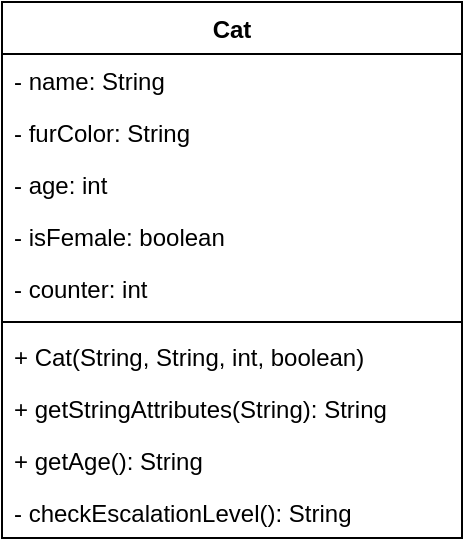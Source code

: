<mxfile>
    <diagram name="Cat" id="dj44jazqbiqKPl1LgXi8">
        <mxGraphModel dx="575" dy="513" grid="1" gridSize="10" guides="1" tooltips="1" connect="1" arrows="1" fold="1" page="1" pageScale="1" pageWidth="827" pageHeight="1169" math="0" shadow="0">
            <root>
                <mxCell id="uAX7xuMHbxAlAN_PrPhD-0"/>
                <mxCell id="uAX7xuMHbxAlAN_PrPhD-1" parent="uAX7xuMHbxAlAN_PrPhD-0"/>
                <mxCell id="uAX7xuMHbxAlAN_PrPhD-2" value="Cat" style="swimlane;fontStyle=1;align=center;verticalAlign=top;childLayout=stackLayout;horizontal=1;startSize=26;horizontalStack=0;resizeParent=1;resizeParentMax=0;resizeLast=0;collapsible=1;marginBottom=0;" parent="uAX7xuMHbxAlAN_PrPhD-1" vertex="1">
                    <mxGeometry x="310" y="80" width="230" height="268" as="geometry"/>
                </mxCell>
                <mxCell id="uAX7xuMHbxAlAN_PrPhD-3" value="- name: String" style="text;strokeColor=none;fillColor=none;align=left;verticalAlign=top;spacingLeft=4;spacingRight=4;overflow=hidden;rotatable=0;points=[[0,0.5],[1,0.5]];portConstraint=eastwest;" parent="uAX7xuMHbxAlAN_PrPhD-2" vertex="1">
                    <mxGeometry y="26" width="230" height="26" as="geometry"/>
                </mxCell>
                <mxCell id="uAX7xuMHbxAlAN_PrPhD-4" value="- furColor: String" style="text;strokeColor=none;fillColor=none;align=left;verticalAlign=top;spacingLeft=4;spacingRight=4;overflow=hidden;rotatable=0;points=[[0,0.5],[1,0.5]];portConstraint=eastwest;" parent="uAX7xuMHbxAlAN_PrPhD-2" vertex="1">
                    <mxGeometry y="52" width="230" height="26" as="geometry"/>
                </mxCell>
                <mxCell id="uAX7xuMHbxAlAN_PrPhD-5" value="- age: int" style="text;strokeColor=none;fillColor=none;align=left;verticalAlign=top;spacingLeft=4;spacingRight=4;overflow=hidden;rotatable=0;points=[[0,0.5],[1,0.5]];portConstraint=eastwest;" parent="uAX7xuMHbxAlAN_PrPhD-2" vertex="1">
                    <mxGeometry y="78" width="230" height="26" as="geometry"/>
                </mxCell>
                <mxCell id="gteMITXKmZ43i2Y8Titz-0" value="- isFemale: boolean" style="text;strokeColor=none;fillColor=none;align=left;verticalAlign=top;spacingLeft=4;spacingRight=4;overflow=hidden;rotatable=0;points=[[0,0.5],[1,0.5]];portConstraint=eastwest;" parent="uAX7xuMHbxAlAN_PrPhD-2" vertex="1">
                    <mxGeometry y="104" width="230" height="26" as="geometry"/>
                </mxCell>
                <mxCell id="gteMITXKmZ43i2Y8Titz-1" value="- counter: int" style="text;strokeColor=none;fillColor=none;align=left;verticalAlign=top;spacingLeft=4;spacingRight=4;overflow=hidden;rotatable=0;points=[[0,0.5],[1,0.5]];portConstraint=eastwest;" parent="uAX7xuMHbxAlAN_PrPhD-2" vertex="1">
                    <mxGeometry y="130" width="230" height="26" as="geometry"/>
                </mxCell>
                <mxCell id="uAX7xuMHbxAlAN_PrPhD-6" value="" style="line;strokeWidth=1;fillColor=none;align=left;verticalAlign=middle;spacingTop=-1;spacingLeft=3;spacingRight=3;rotatable=0;labelPosition=right;points=[];portConstraint=eastwest;strokeColor=inherit;" parent="uAX7xuMHbxAlAN_PrPhD-2" vertex="1">
                    <mxGeometry y="156" width="230" height="8" as="geometry"/>
                </mxCell>
                <mxCell id="uAX7xuMHbxAlAN_PrPhD-7" value="+ Cat(String, String, int, boolean)" style="text;strokeColor=none;fillColor=none;align=left;verticalAlign=top;spacingLeft=4;spacingRight=4;overflow=hidden;rotatable=0;points=[[0,0.5],[1,0.5]];portConstraint=eastwest;" parent="uAX7xuMHbxAlAN_PrPhD-2" vertex="1">
                    <mxGeometry y="164" width="230" height="26" as="geometry"/>
                </mxCell>
                <mxCell id="uAX7xuMHbxAlAN_PrPhD-8" value="+ getStringAttributes(String): String" style="text;strokeColor=none;fillColor=none;align=left;verticalAlign=top;spacingLeft=4;spacingRight=4;overflow=hidden;rotatable=0;points=[[0,0.5],[1,0.5]];portConstraint=eastwest;" parent="uAX7xuMHbxAlAN_PrPhD-2" vertex="1">
                    <mxGeometry y="190" width="230" height="26" as="geometry"/>
                </mxCell>
                <mxCell id="uAX7xuMHbxAlAN_PrPhD-12" value="+ getAge(): String" style="text;strokeColor=none;fillColor=none;align=left;verticalAlign=top;spacingLeft=4;spacingRight=4;overflow=hidden;rotatable=0;points=[[0,0.5],[1,0.5]];portConstraint=eastwest;" parent="uAX7xuMHbxAlAN_PrPhD-2" vertex="1">
                    <mxGeometry y="216" width="230" height="26" as="geometry"/>
                </mxCell>
                <mxCell id="gteMITXKmZ43i2Y8Titz-2" value="- checkEscalationLevel(): String" style="text;strokeColor=none;fillColor=none;align=left;verticalAlign=top;spacingLeft=4;spacingRight=4;overflow=hidden;rotatable=0;points=[[0,0.5],[1,0.5]];portConstraint=eastwest;" parent="uAX7xuMHbxAlAN_PrPhD-2" vertex="1">
                    <mxGeometry y="242" width="230" height="26" as="geometry"/>
                </mxCell>
            </root>
        </mxGraphModel>
    </diagram>
    <diagram name="Cat_Tomcat" id="8tkZ1isLIpoLsTA-xmWn">
        <mxGraphModel dx="575" dy="513" grid="1" gridSize="10" guides="1" tooltips="1" connect="1" arrows="1" fold="1" page="1" pageScale="1" pageWidth="827" pageHeight="1169" math="0" shadow="0">
            <root>
                <mxCell id="kbIcaemx4uACPdLj_64L-0"/>
                <mxCell id="kbIcaemx4uACPdLj_64L-1" parent="kbIcaemx4uACPdLj_64L-0"/>
                <mxCell id="kbIcaemx4uACPdLj_64L-2" value="Cat" style="swimlane;fontStyle=1;align=center;verticalAlign=top;childLayout=stackLayout;horizontal=1;startSize=26;horizontalStack=0;resizeParent=1;resizeParentMax=0;resizeLast=0;collapsible=1;marginBottom=0;" parent="kbIcaemx4uACPdLj_64L-1" vertex="1">
                    <mxGeometry x="100" y="100" width="230" height="242" as="geometry"/>
                </mxCell>
                <mxCell id="kbIcaemx4uACPdLj_64L-3" value="- name: String" style="text;strokeColor=none;fillColor=none;align=left;verticalAlign=top;spacingLeft=4;spacingRight=4;overflow=hidden;rotatable=0;points=[[0,0.5],[1,0.5]];portConstraint=eastwest;" parent="kbIcaemx4uACPdLj_64L-2" vertex="1">
                    <mxGeometry y="26" width="230" height="26" as="geometry"/>
                </mxCell>
                <mxCell id="kbIcaemx4uACPdLj_64L-4" value="- furColor: String" style="text;strokeColor=none;fillColor=none;align=left;verticalAlign=top;spacingLeft=4;spacingRight=4;overflow=hidden;rotatable=0;points=[[0,0.5],[1,0.5]];portConstraint=eastwest;" parent="kbIcaemx4uACPdLj_64L-2" vertex="1">
                    <mxGeometry y="52" width="230" height="26" as="geometry"/>
                </mxCell>
                <mxCell id="kbIcaemx4uACPdLj_64L-5" value="- age: int" style="text;strokeColor=none;fillColor=none;align=left;verticalAlign=top;spacingLeft=4;spacingRight=4;overflow=hidden;rotatable=0;points=[[0,0.5],[1,0.5]];portConstraint=eastwest;" parent="kbIcaemx4uACPdLj_64L-2" vertex="1">
                    <mxGeometry y="78" width="230" height="26" as="geometry"/>
                </mxCell>
                <mxCell id="kbIcaemx4uACPdLj_64L-7" value="- counter: int" style="text;strokeColor=none;fillColor=none;align=left;verticalAlign=top;spacingLeft=4;spacingRight=4;overflow=hidden;rotatable=0;points=[[0,0.5],[1,0.5]];portConstraint=eastwest;" parent="kbIcaemx4uACPdLj_64L-2" vertex="1">
                    <mxGeometry y="104" width="230" height="26" as="geometry"/>
                </mxCell>
                <mxCell id="kbIcaemx4uACPdLj_64L-8" value="" style="line;strokeWidth=1;fillColor=none;align=left;verticalAlign=middle;spacingTop=-1;spacingLeft=3;spacingRight=3;rotatable=0;labelPosition=right;points=[];portConstraint=eastwest;strokeColor=inherit;" parent="kbIcaemx4uACPdLj_64L-2" vertex="1">
                    <mxGeometry y="130" width="230" height="8" as="geometry"/>
                </mxCell>
                <mxCell id="kbIcaemx4uACPdLj_64L-9" value="+ Cat(String, String, int)" style="text;strokeColor=none;fillColor=none;align=left;verticalAlign=top;spacingLeft=4;spacingRight=4;overflow=hidden;rotatable=0;points=[[0,0.5],[1,0.5]];portConstraint=eastwest;" parent="kbIcaemx4uACPdLj_64L-2" vertex="1">
                    <mxGeometry y="138" width="230" height="26" as="geometry"/>
                </mxCell>
                <mxCell id="kbIcaemx4uACPdLj_64L-10" value="+ getStringAttributes(String): String" style="text;strokeColor=none;fillColor=none;align=left;verticalAlign=top;spacingLeft=4;spacingRight=4;overflow=hidden;rotatable=0;points=[[0,0.5],[1,0.5]];portConstraint=eastwest;" parent="kbIcaemx4uACPdLj_64L-2" vertex="1">
                    <mxGeometry y="164" width="230" height="26" as="geometry"/>
                </mxCell>
                <mxCell id="kbIcaemx4uACPdLj_64L-11" value="+ getAge(): String" style="text;strokeColor=none;fillColor=none;align=left;verticalAlign=top;spacingLeft=4;spacingRight=4;overflow=hidden;rotatable=0;points=[[0,0.5],[1,0.5]];portConstraint=eastwest;" parent="kbIcaemx4uACPdLj_64L-2" vertex="1">
                    <mxGeometry y="190" width="230" height="26" as="geometry"/>
                </mxCell>
                <mxCell id="kbIcaemx4uACPdLj_64L-12" value="- checkEscalationLevel(): String" style="text;strokeColor=none;fillColor=none;align=left;verticalAlign=top;spacingLeft=4;spacingRight=4;overflow=hidden;rotatable=0;points=[[0,0.5],[1,0.5]];portConstraint=eastwest;" parent="kbIcaemx4uACPdLj_64L-2" vertex="1">
                    <mxGeometry y="216" width="230" height="26" as="geometry"/>
                </mxCell>
                <mxCell id="dJNgdf4us9qg2-SgxDfR-0" value="Tomcat" style="swimlane;fontStyle=1;align=center;verticalAlign=top;childLayout=stackLayout;horizontal=1;startSize=26;horizontalStack=0;resizeParent=1;resizeParentMax=0;resizeLast=0;collapsible=1;marginBottom=0;" parent="kbIcaemx4uACPdLj_64L-1" vertex="1">
                    <mxGeometry x="414" y="100" width="230" height="190" as="geometry"/>
                </mxCell>
                <mxCell id="dJNgdf4us9qg2-SgxDfR-1" value="- name: String" style="text;strokeColor=none;fillColor=none;align=left;verticalAlign=top;spacingLeft=4;spacingRight=4;overflow=hidden;rotatable=0;points=[[0,0.5],[1,0.5]];portConstraint=eastwest;" parent="dJNgdf4us9qg2-SgxDfR-0" vertex="1">
                    <mxGeometry y="26" width="230" height="26" as="geometry"/>
                </mxCell>
                <mxCell id="dJNgdf4us9qg2-SgxDfR-2" value="- furColor: String" style="text;strokeColor=none;fillColor=none;align=left;verticalAlign=top;spacingLeft=4;spacingRight=4;overflow=hidden;rotatable=0;points=[[0,0.5],[1,0.5]];portConstraint=eastwest;" parent="dJNgdf4us9qg2-SgxDfR-0" vertex="1">
                    <mxGeometry y="52" width="230" height="26" as="geometry"/>
                </mxCell>
                <mxCell id="dJNgdf4us9qg2-SgxDfR-3" value="- age: int" style="text;strokeColor=none;fillColor=none;align=left;verticalAlign=top;spacingLeft=4;spacingRight=4;overflow=hidden;rotatable=0;points=[[0,0.5],[1,0.5]];portConstraint=eastwest;" parent="dJNgdf4us9qg2-SgxDfR-0" vertex="1">
                    <mxGeometry y="78" width="230" height="26" as="geometry"/>
                </mxCell>
                <mxCell id="dJNgdf4us9qg2-SgxDfR-6" value="" style="line;strokeWidth=1;fillColor=none;align=left;verticalAlign=middle;spacingTop=-1;spacingLeft=3;spacingRight=3;rotatable=0;labelPosition=right;points=[];portConstraint=eastwest;strokeColor=inherit;" parent="dJNgdf4us9qg2-SgxDfR-0" vertex="1">
                    <mxGeometry y="104" width="230" height="8" as="geometry"/>
                </mxCell>
                <mxCell id="dJNgdf4us9qg2-SgxDfR-7" value="+ Tomcat(String, String, int)" style="text;strokeColor=none;fillColor=none;align=left;verticalAlign=top;spacingLeft=4;spacingRight=4;overflow=hidden;rotatable=0;points=[[0,0.5],[1,0.5]];portConstraint=eastwest;" parent="dJNgdf4us9qg2-SgxDfR-0" vertex="1">
                    <mxGeometry y="112" width="230" height="26" as="geometry"/>
                </mxCell>
                <mxCell id="dJNgdf4us9qg2-SgxDfR-8" value="+ getStringAttributes(String): String" style="text;strokeColor=none;fillColor=none;align=left;verticalAlign=top;spacingLeft=4;spacingRight=4;overflow=hidden;rotatable=0;points=[[0,0.5],[1,0.5]];portConstraint=eastwest;" parent="dJNgdf4us9qg2-SgxDfR-0" vertex="1">
                    <mxGeometry y="138" width="230" height="26" as="geometry"/>
                </mxCell>
                <mxCell id="dJNgdf4us9qg2-SgxDfR-9" value="+ getAge(): String" style="text;strokeColor=none;fillColor=none;align=left;verticalAlign=top;spacingLeft=4;spacingRight=4;overflow=hidden;rotatable=0;points=[[0,0.5],[1,0.5]];portConstraint=eastwest;" parent="dJNgdf4us9qg2-SgxDfR-0" vertex="1">
                    <mxGeometry y="164" width="230" height="26" as="geometry"/>
                </mxCell>
            </root>
        </mxGraphModel>
    </diagram>
    <diagram name="Cat_Tomcat_Supercat" id="stsicrX9dgad2Sa3pj4K">
        <mxGraphModel dx="676" dy="604" grid="1" gridSize="10" guides="1" tooltips="1" connect="1" arrows="1" fold="1" page="1" pageScale="1" pageWidth="827" pageHeight="1169" math="0" shadow="0">
            <root>
                <mxCell id="eY0OYQMekWlWdZYuxeF4-0"/>
                <mxCell id="eY0OYQMekWlWdZYuxeF4-1" parent="eY0OYQMekWlWdZYuxeF4-0"/>
                <mxCell id="eY0OYQMekWlWdZYuxeF4-2" value="Cat" style="swimlane;fontStyle=1;align=center;verticalAlign=top;childLayout=stackLayout;horizontal=1;startSize=26;horizontalStack=0;resizeParent=1;resizeParentMax=0;resizeLast=0;collapsible=1;marginBottom=0;" vertex="1" parent="eY0OYQMekWlWdZYuxeF4-1">
                    <mxGeometry x="40" y="300" width="230" height="242" as="geometry"/>
                </mxCell>
                <mxCell id="eY0OYQMekWlWdZYuxeF4-3" value="- name: String" style="text;strokeColor=none;fillColor=none;align=left;verticalAlign=top;spacingLeft=4;spacingRight=4;overflow=hidden;rotatable=0;points=[[0,0.5],[1,0.5]];portConstraint=eastwest;" vertex="1" parent="eY0OYQMekWlWdZYuxeF4-2">
                    <mxGeometry y="26" width="230" height="26" as="geometry"/>
                </mxCell>
                <mxCell id="eY0OYQMekWlWdZYuxeF4-4" value="- furColor: String" style="text;strokeColor=none;fillColor=none;align=left;verticalAlign=top;spacingLeft=4;spacingRight=4;overflow=hidden;rotatable=0;points=[[0,0.5],[1,0.5]];portConstraint=eastwest;" vertex="1" parent="eY0OYQMekWlWdZYuxeF4-2">
                    <mxGeometry y="52" width="230" height="26" as="geometry"/>
                </mxCell>
                <mxCell id="eY0OYQMekWlWdZYuxeF4-5" value="- age: int" style="text;strokeColor=none;fillColor=none;align=left;verticalAlign=top;spacingLeft=4;spacingRight=4;overflow=hidden;rotatable=0;points=[[0,0.5],[1,0.5]];portConstraint=eastwest;" vertex="1" parent="eY0OYQMekWlWdZYuxeF4-2">
                    <mxGeometry y="78" width="230" height="26" as="geometry"/>
                </mxCell>
                <mxCell id="eY0OYQMekWlWdZYuxeF4-6" value="- counter: int" style="text;strokeColor=none;fillColor=none;align=left;verticalAlign=top;spacingLeft=4;spacingRight=4;overflow=hidden;rotatable=0;points=[[0,0.5],[1,0.5]];portConstraint=eastwest;" vertex="1" parent="eY0OYQMekWlWdZYuxeF4-2">
                    <mxGeometry y="104" width="230" height="26" as="geometry"/>
                </mxCell>
                <mxCell id="eY0OYQMekWlWdZYuxeF4-7" value="" style="line;strokeWidth=1;fillColor=none;align=left;verticalAlign=middle;spacingTop=-1;spacingLeft=3;spacingRight=3;rotatable=0;labelPosition=right;points=[];portConstraint=eastwest;strokeColor=inherit;" vertex="1" parent="eY0OYQMekWlWdZYuxeF4-2">
                    <mxGeometry y="130" width="230" height="8" as="geometry"/>
                </mxCell>
                <mxCell id="eY0OYQMekWlWdZYuxeF4-8" value="+ Cat(String, String, int)" style="text;strokeColor=none;fillColor=none;align=left;verticalAlign=top;spacingLeft=4;spacingRight=4;overflow=hidden;rotatable=0;points=[[0,0.5],[1,0.5]];portConstraint=eastwest;" vertex="1" parent="eY0OYQMekWlWdZYuxeF4-2">
                    <mxGeometry y="138" width="230" height="26" as="geometry"/>
                </mxCell>
                <mxCell id="eY0OYQMekWlWdZYuxeF4-9" value="+ getStringAttributes(String): String" style="text;strokeColor=none;fillColor=none;align=left;verticalAlign=top;spacingLeft=4;spacingRight=4;overflow=hidden;rotatable=0;points=[[0,0.5],[1,0.5]];portConstraint=eastwest;" vertex="1" parent="eY0OYQMekWlWdZYuxeF4-2">
                    <mxGeometry y="164" width="230" height="26" as="geometry"/>
                </mxCell>
                <mxCell id="eY0OYQMekWlWdZYuxeF4-10" value="+ getAge(): String" style="text;strokeColor=none;fillColor=none;align=left;verticalAlign=top;spacingLeft=4;spacingRight=4;overflow=hidden;rotatable=0;points=[[0,0.5],[1,0.5]];portConstraint=eastwest;" vertex="1" parent="eY0OYQMekWlWdZYuxeF4-2">
                    <mxGeometry y="190" width="230" height="26" as="geometry"/>
                </mxCell>
                <mxCell id="eY0OYQMekWlWdZYuxeF4-11" value="- checkEscalationLevel(): String" style="text;strokeColor=none;fillColor=none;align=left;verticalAlign=top;spacingLeft=4;spacingRight=4;overflow=hidden;rotatable=0;points=[[0,0.5],[1,0.5]];portConstraint=eastwest;" vertex="1" parent="eY0OYQMekWlWdZYuxeF4-2">
                    <mxGeometry y="216" width="230" height="26" as="geometry"/>
                </mxCell>
                <mxCell id="eY0OYQMekWlWdZYuxeF4-12" value="Tomcat" style="swimlane;fontStyle=1;align=center;verticalAlign=top;childLayout=stackLayout;horizontal=1;startSize=26;horizontalStack=0;resizeParent=1;resizeParentMax=0;resizeLast=0;collapsible=1;marginBottom=0;" vertex="1" parent="eY0OYQMekWlWdZYuxeF4-1">
                    <mxGeometry x="390" y="300" width="230" height="190" as="geometry"/>
                </mxCell>
                <mxCell id="eY0OYQMekWlWdZYuxeF4-13" value="- name: String" style="text;strokeColor=none;fillColor=none;align=left;verticalAlign=top;spacingLeft=4;spacingRight=4;overflow=hidden;rotatable=0;points=[[0,0.5],[1,0.5]];portConstraint=eastwest;" vertex="1" parent="eY0OYQMekWlWdZYuxeF4-12">
                    <mxGeometry y="26" width="230" height="26" as="geometry"/>
                </mxCell>
                <mxCell id="eY0OYQMekWlWdZYuxeF4-14" value="- furColor: String" style="text;strokeColor=none;fillColor=none;align=left;verticalAlign=top;spacingLeft=4;spacingRight=4;overflow=hidden;rotatable=0;points=[[0,0.5],[1,0.5]];portConstraint=eastwest;" vertex="1" parent="eY0OYQMekWlWdZYuxeF4-12">
                    <mxGeometry y="52" width="230" height="26" as="geometry"/>
                </mxCell>
                <mxCell id="eY0OYQMekWlWdZYuxeF4-15" value="- age: int" style="text;strokeColor=none;fillColor=none;align=left;verticalAlign=top;spacingLeft=4;spacingRight=4;overflow=hidden;rotatable=0;points=[[0,0.5],[1,0.5]];portConstraint=eastwest;" vertex="1" parent="eY0OYQMekWlWdZYuxeF4-12">
                    <mxGeometry y="78" width="230" height="26" as="geometry"/>
                </mxCell>
                <mxCell id="eY0OYQMekWlWdZYuxeF4-16" value="" style="line;strokeWidth=1;fillColor=none;align=left;verticalAlign=middle;spacingTop=-1;spacingLeft=3;spacingRight=3;rotatable=0;labelPosition=right;points=[];portConstraint=eastwest;strokeColor=inherit;" vertex="1" parent="eY0OYQMekWlWdZYuxeF4-12">
                    <mxGeometry y="104" width="230" height="8" as="geometry"/>
                </mxCell>
                <mxCell id="eY0OYQMekWlWdZYuxeF4-17" value="+ Tomcat(String, String, int)" style="text;strokeColor=none;fillColor=none;align=left;verticalAlign=top;spacingLeft=4;spacingRight=4;overflow=hidden;rotatable=0;points=[[0,0.5],[1,0.5]];portConstraint=eastwest;" vertex="1" parent="eY0OYQMekWlWdZYuxeF4-12">
                    <mxGeometry y="112" width="230" height="26" as="geometry"/>
                </mxCell>
                <mxCell id="eY0OYQMekWlWdZYuxeF4-18" value="+ getStringAttributes(String): String" style="text;strokeColor=none;fillColor=none;align=left;verticalAlign=top;spacingLeft=4;spacingRight=4;overflow=hidden;rotatable=0;points=[[0,0.5],[1,0.5]];portConstraint=eastwest;" vertex="1" parent="eY0OYQMekWlWdZYuxeF4-12">
                    <mxGeometry y="138" width="230" height="26" as="geometry"/>
                </mxCell>
                <mxCell id="eY0OYQMekWlWdZYuxeF4-19" value="+ getAge(): String" style="text;strokeColor=none;fillColor=none;align=left;verticalAlign=top;spacingLeft=4;spacingRight=4;overflow=hidden;rotatable=0;points=[[0,0.5],[1,0.5]];portConstraint=eastwest;" vertex="1" parent="eY0OYQMekWlWdZYuxeF4-12">
                    <mxGeometry y="164" width="230" height="26" as="geometry"/>
                </mxCell>
                <mxCell id="iBBss2pjoHCWcVKLySrN-0" value="Supercat" style="swimlane;fontStyle=1;align=center;verticalAlign=top;childLayout=stackLayout;horizontal=1;startSize=26;horizontalStack=0;resizeParent=1;resizeParentMax=0;resizeLast=0;collapsible=1;marginBottom=0;" vertex="1" parent="eY0OYQMekWlWdZYuxeF4-1">
                    <mxGeometry x="210" y="30" width="230" height="242" as="geometry"/>
                </mxCell>
                <mxCell id="iBBss2pjoHCWcVKLySrN-1" value="- name: String" style="text;strokeColor=none;fillColor=none;align=left;verticalAlign=top;spacingLeft=4;spacingRight=4;overflow=hidden;rotatable=0;points=[[0,0.5],[1,0.5]];portConstraint=eastwest;" vertex="1" parent="iBBss2pjoHCWcVKLySrN-0">
                    <mxGeometry y="26" width="230" height="26" as="geometry"/>
                </mxCell>
                <mxCell id="iBBss2pjoHCWcVKLySrN-2" value="- furColor: String" style="text;strokeColor=none;fillColor=none;align=left;verticalAlign=top;spacingLeft=4;spacingRight=4;overflow=hidden;rotatable=0;points=[[0,0.5],[1,0.5]];portConstraint=eastwest;" vertex="1" parent="iBBss2pjoHCWcVKLySrN-0">
                    <mxGeometry y="52" width="230" height="26" as="geometry"/>
                </mxCell>
                <mxCell id="iBBss2pjoHCWcVKLySrN-3" value="- age: int" style="text;strokeColor=none;fillColor=none;align=left;verticalAlign=top;spacingLeft=4;spacingRight=4;overflow=hidden;rotatable=0;points=[[0,0.5],[1,0.5]];portConstraint=eastwest;" vertex="1" parent="iBBss2pjoHCWcVKLySrN-0">
                    <mxGeometry y="78" width="230" height="26" as="geometry"/>
                </mxCell>
                <mxCell id="iBBss2pjoHCWcVKLySrN-4" value="- counter: int" style="text;strokeColor=none;fillColor=none;align=left;verticalAlign=top;spacingLeft=4;spacingRight=4;overflow=hidden;rotatable=0;points=[[0,0.5],[1,0.5]];portConstraint=eastwest;" vertex="1" parent="iBBss2pjoHCWcVKLySrN-0">
                    <mxGeometry y="104" width="230" height="26" as="geometry"/>
                </mxCell>
                <mxCell id="iBBss2pjoHCWcVKLySrN-5" value="" style="line;strokeWidth=1;fillColor=none;align=left;verticalAlign=middle;spacingTop=-1;spacingLeft=3;spacingRight=3;rotatable=0;labelPosition=right;points=[];portConstraint=eastwest;strokeColor=inherit;" vertex="1" parent="iBBss2pjoHCWcVKLySrN-0">
                    <mxGeometry y="130" width="230" height="8" as="geometry"/>
                </mxCell>
                <mxCell id="iBBss2pjoHCWcVKLySrN-6" value="+ Cat(String, String, int)" style="text;strokeColor=none;fillColor=none;align=left;verticalAlign=top;spacingLeft=4;spacingRight=4;overflow=hidden;rotatable=0;points=[[0,0.5],[1,0.5]];portConstraint=eastwest;" vertex="1" parent="iBBss2pjoHCWcVKLySrN-0">
                    <mxGeometry y="138" width="230" height="26" as="geometry"/>
                </mxCell>
                <mxCell id="iBBss2pjoHCWcVKLySrN-7" value="+ getStringAttributes(String): String" style="text;strokeColor=none;fillColor=none;align=left;verticalAlign=top;spacingLeft=4;spacingRight=4;overflow=hidden;rotatable=0;points=[[0,0.5],[1,0.5]];portConstraint=eastwest;" vertex="1" parent="iBBss2pjoHCWcVKLySrN-0">
                    <mxGeometry y="164" width="230" height="26" as="geometry"/>
                </mxCell>
                <mxCell id="iBBss2pjoHCWcVKLySrN-8" value="+ getAge(): String" style="text;strokeColor=none;fillColor=none;align=left;verticalAlign=top;spacingLeft=4;spacingRight=4;overflow=hidden;rotatable=0;points=[[0,0.5],[1,0.5]];portConstraint=eastwest;" vertex="1" parent="iBBss2pjoHCWcVKLySrN-0">
                    <mxGeometry y="190" width="230" height="26" as="geometry"/>
                </mxCell>
                <mxCell id="iBBss2pjoHCWcVKLySrN-9" value="- checkEscalationLevel(): String" style="text;strokeColor=none;fillColor=none;align=left;verticalAlign=top;spacingLeft=4;spacingRight=4;overflow=hidden;rotatable=0;points=[[0,0.5],[1,0.5]];portConstraint=eastwest;" vertex="1" parent="iBBss2pjoHCWcVKLySrN-0">
                    <mxGeometry y="216" width="230" height="26" as="geometry"/>
                </mxCell>
            </root>
        </mxGraphModel>
    </diagram>
</mxfile>
